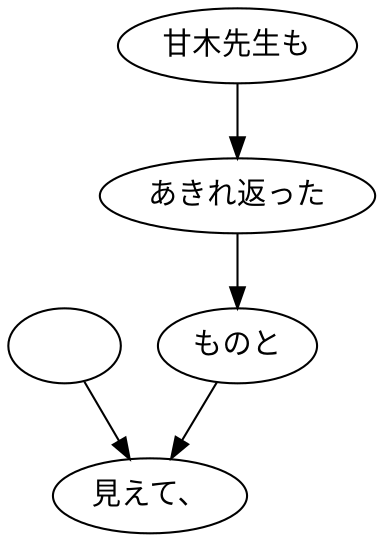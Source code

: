 digraph graph5402 {
	node0 [label="　"];
	node1 [label="甘木先生も"];
	node2 [label="あきれ返った"];
	node3 [label="ものと"];
	node4 [label="見えて、"];
	node0 -> node4;
	node1 -> node2;
	node2 -> node3;
	node3 -> node4;
}
